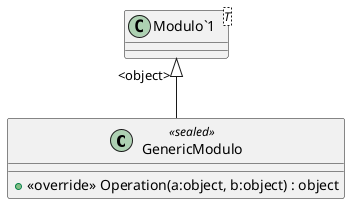 @startuml
class GenericModulo <<sealed>> {
    + <<override>> Operation(a:object, b:object) : object
}
class "Modulo`1"<T> {
}
"Modulo`1" "<object>" <|-- GenericModulo
@enduml
